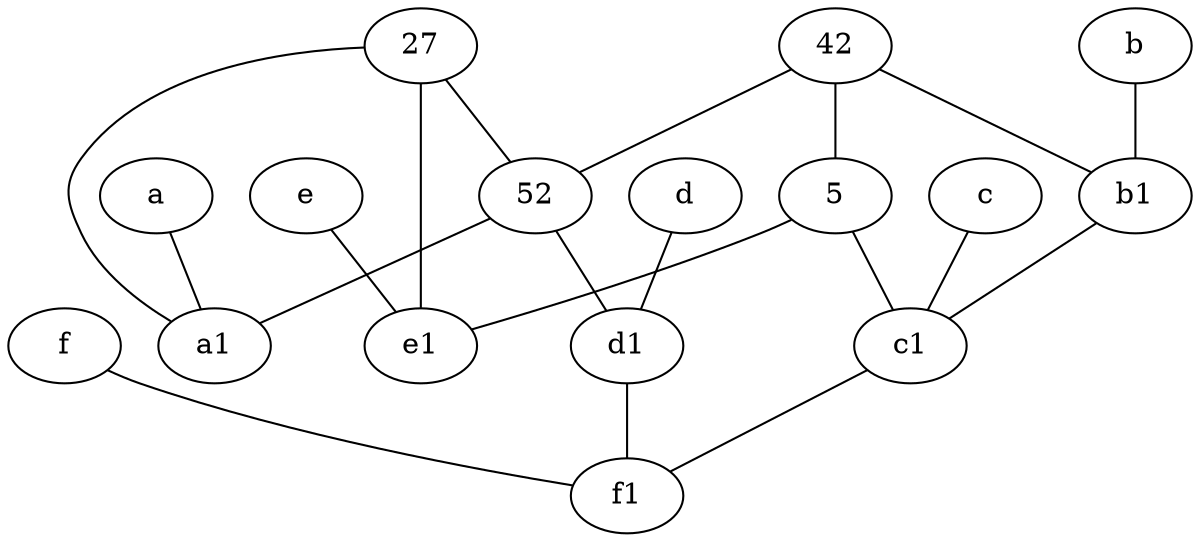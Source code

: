 graph {
	node [labelfontsize=50]
	5 [labelfontsize=50]
	f1 [labelfontsize=50 pos="3,8!"]
	27 [labelfontsize=50]
	c [labelfontsize=50 pos="4.5,2!"]
	a1 [labelfontsize=50 pos="8,3!"]
	52 [labelfontsize=50]
	f [labelfontsize=50 pos="3,9!"]
	b [labelfontsize=50 pos="10,4!"]
	e1 [labelfontsize=50 pos="7,7!"]
	a [labelfontsize=50 pos="8,2!"]
	d [labelfontsize=50 pos="2,5!"]
	c1 [labelfontsize=50 pos="4.5,3!"]
	d1 [labelfontsize=50 pos="3,5!"]
	42 [labelfontsize=50]
	e [labelfontsize=50 pos="7,9!"]
	b1 [labelfontsize=50 pos="9,4!"]
	f -- f1
	42 -- b1
	52 -- a1
	27 -- a1
	42 -- 5
	5 -- e1
	e -- e1
	c1 -- f1
	c -- c1
	27 -- e1
	52 -- d1
	a -- a1
	27 -- 52
	b1 -- c1
	42 -- 52
	d1 -- f1
	b -- b1
	5 -- c1
	d -- d1
}
